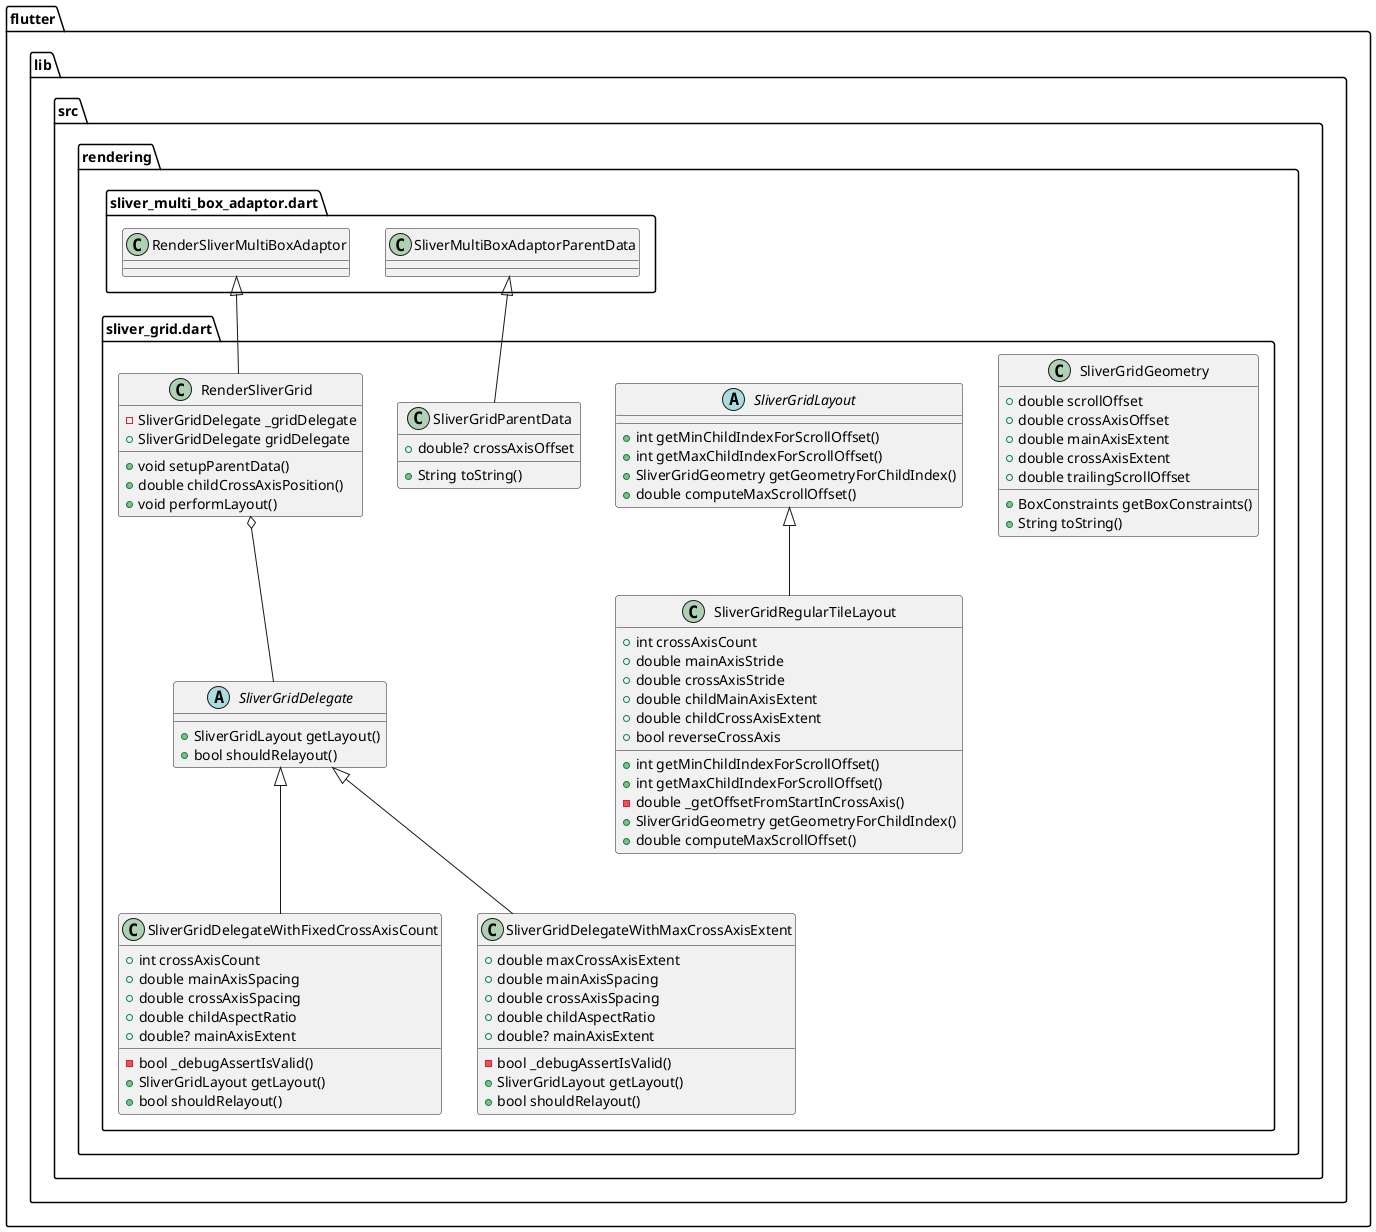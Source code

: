 @startuml
set namespaceSeparator ::

class "flutter::lib::src::rendering::sliver_grid.dart::SliverGridGeometry" {
  +double scrollOffset
  +double crossAxisOffset
  +double mainAxisExtent
  +double crossAxisExtent
  +double trailingScrollOffset
  +BoxConstraints getBoxConstraints()
  +String toString()
}

abstract class "flutter::lib::src::rendering::sliver_grid.dart::SliverGridLayout" {
  +int getMinChildIndexForScrollOffset()
  +int getMaxChildIndexForScrollOffset()
  +SliverGridGeometry getGeometryForChildIndex()
  +double computeMaxScrollOffset()
}

class "flutter::lib::src::rendering::sliver_grid.dart::SliverGridRegularTileLayout" {
  +int crossAxisCount
  +double mainAxisStride
  +double crossAxisStride
  +double childMainAxisExtent
  +double childCrossAxisExtent
  +bool reverseCrossAxis
  +int getMinChildIndexForScrollOffset()
  +int getMaxChildIndexForScrollOffset()
  -double _getOffsetFromStartInCrossAxis()
  +SliverGridGeometry getGeometryForChildIndex()
  +double computeMaxScrollOffset()
}

"flutter::lib::src::rendering::sliver_grid.dart::SliverGridLayout" <|-- "flutter::lib::src::rendering::sliver_grid.dart::SliverGridRegularTileLayout"

abstract class "flutter::lib::src::rendering::sliver_grid.dart::SliverGridDelegate" {
  +SliverGridLayout getLayout()
  +bool shouldRelayout()
}

class "flutter::lib::src::rendering::sliver_grid.dart::SliverGridDelegateWithFixedCrossAxisCount" {
  +int crossAxisCount
  +double mainAxisSpacing
  +double crossAxisSpacing
  +double childAspectRatio
  +double? mainAxisExtent
  -bool _debugAssertIsValid()
  +SliverGridLayout getLayout()
  +bool shouldRelayout()
}

"flutter::lib::src::rendering::sliver_grid.dart::SliverGridDelegate" <|-- "flutter::lib::src::rendering::sliver_grid.dart::SliverGridDelegateWithFixedCrossAxisCount"

class "flutter::lib::src::rendering::sliver_grid.dart::SliverGridDelegateWithMaxCrossAxisExtent" {
  +double maxCrossAxisExtent
  +double mainAxisSpacing
  +double crossAxisSpacing
  +double childAspectRatio
  +double? mainAxisExtent
  -bool _debugAssertIsValid()
  +SliverGridLayout getLayout()
  +bool shouldRelayout()
}

"flutter::lib::src::rendering::sliver_grid.dart::SliverGridDelegate" <|-- "flutter::lib::src::rendering::sliver_grid.dart::SliverGridDelegateWithMaxCrossAxisExtent"

class "flutter::lib::src::rendering::sliver_grid.dart::SliverGridParentData" {
  +double? crossAxisOffset
  +String toString()
}

"flutter::lib::src::rendering::sliver_multi_box_adaptor.dart::SliverMultiBoxAdaptorParentData" <|-- "flutter::lib::src::rendering::sliver_grid.dart::SliverGridParentData"

class "flutter::lib::src::rendering::sliver_grid.dart::RenderSliverGrid" {
  -SliverGridDelegate _gridDelegate
  +SliverGridDelegate gridDelegate
  +void setupParentData()
  +double childCrossAxisPosition()
  +void performLayout()
}

"flutter::lib::src::rendering::sliver_grid.dart::RenderSliverGrid" o-- "flutter::lib::src::rendering::sliver_grid.dart::SliverGridDelegate"
"flutter::lib::src::rendering::sliver_multi_box_adaptor.dart::RenderSliverMultiBoxAdaptor" <|-- "flutter::lib::src::rendering::sliver_grid.dart::RenderSliverGrid"


@enduml